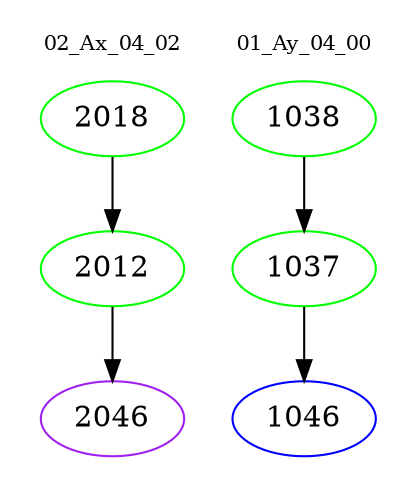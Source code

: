 digraph{
subgraph cluster_0 {
color = white
label = "02_Ax_04_02";
fontsize=10;
T0_2018 [label="2018", color="green"]
T0_2018 -> T0_2012 [color="black"]
T0_2012 [label="2012", color="green"]
T0_2012 -> T0_2046 [color="black"]
T0_2046 [label="2046", color="purple"]
}
subgraph cluster_1 {
color = white
label = "01_Ay_04_00";
fontsize=10;
T1_1038 [label="1038", color="green"]
T1_1038 -> T1_1037 [color="black"]
T1_1037 [label="1037", color="green"]
T1_1037 -> T1_1046 [color="black"]
T1_1046 [label="1046", color="blue"]
}
}
